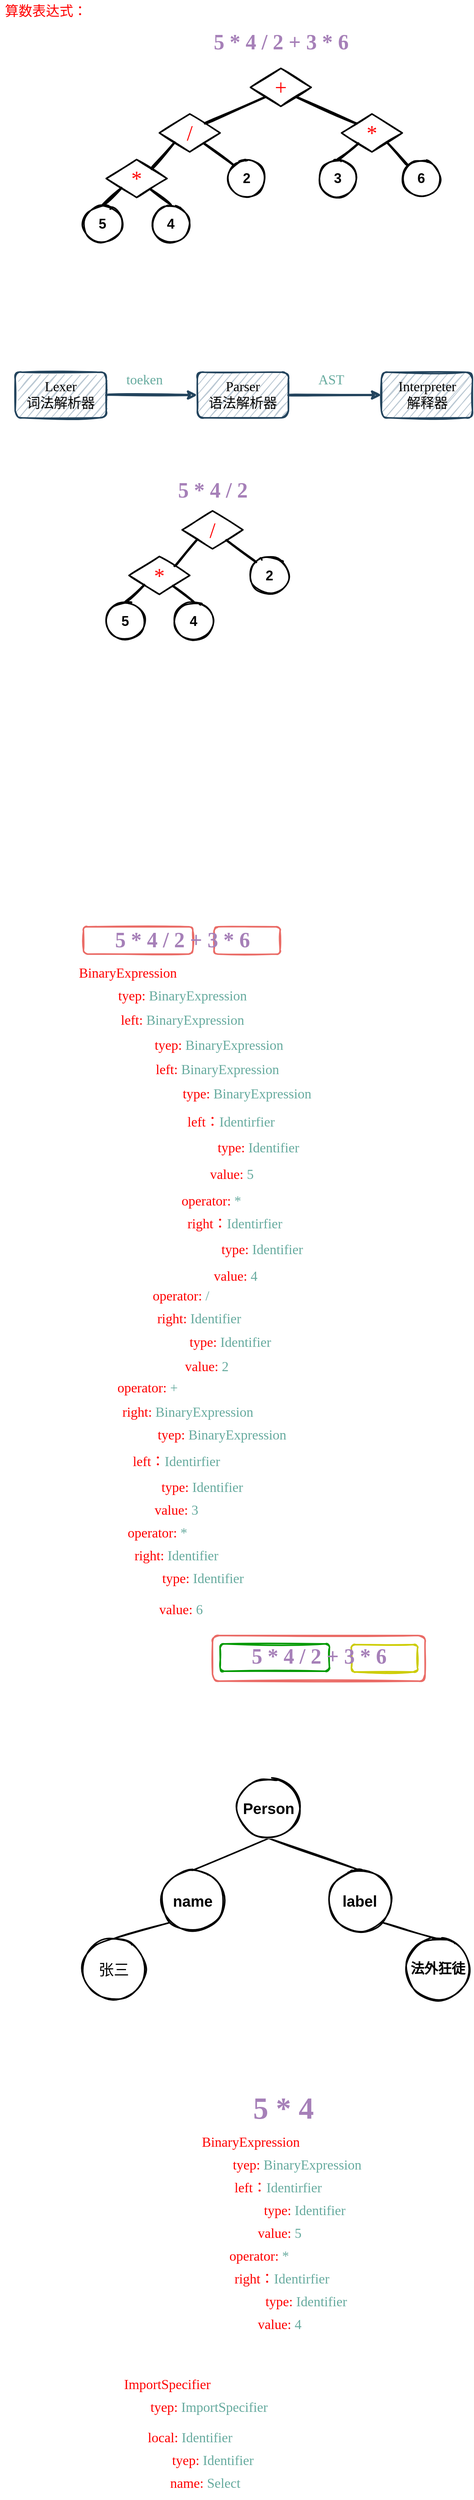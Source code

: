 <mxfile version="18.0.7" type="github">
  <diagram id="KwG3KzkdkKJEUnAlNp7N" name="第 1 页">
    <mxGraphModel dx="1226" dy="1128" grid="1" gridSize="10" guides="1" tooltips="1" connect="1" arrows="1" fold="1" page="1" pageScale="1" pageWidth="827" pageHeight="1169" math="0" shadow="0">
      <root>
        <mxCell id="0" />
        <mxCell id="1" parent="0" />
        <mxCell id="Jjw446097G5PCrvgNybj-32" value="" style="rounded=1;whiteSpace=wrap;html=1;fontFamily=Comic Sans MS;fontSize=18;fontColor=#FF0000;strokeWidth=2;shadow=0;sketch=1;strokeColor=#EA6B66;" parent="1" vertex="1">
          <mxGeometry x="330" y="2183" width="280" height="60" as="geometry" />
        </mxCell>
        <mxCell id="Jjw446097G5PCrvgNybj-31" value="" style="rounded=1;whiteSpace=wrap;html=1;shadow=0;sketch=1;fontFamily=Comic Sans MS;fontSize=18;fontColor=#FF0000;strokeWidth=2;strokeColor=#CCCC00;" parent="1" vertex="1">
          <mxGeometry x="513" y="2195" width="87" height="36" as="geometry" />
        </mxCell>
        <mxCell id="Jjw446097G5PCrvgNybj-28" value="" style="rounded=1;whiteSpace=wrap;html=1;fontFamily=Comic Sans MS;fontSize=18;fontColor=#006633;strokeWidth=2;shadow=0;sketch=1;strokeColor=#009900;" parent="1" vertex="1">
          <mxGeometry x="340" y="2194" width="144" height="36" as="geometry" />
        </mxCell>
        <mxCell id="YPs2PWeKYUDRz_fuo6rX-30" value="" style="rounded=1;whiteSpace=wrap;html=1;shadow=0;sketch=1;fontFamily=Comic Sans MS;fontSize=18;fontColor=#FF0000;strokeWidth=2;strokeColor=#EA6B66;" parent="1" vertex="1">
          <mxGeometry x="332" y="1250" width="87" height="36" as="geometry" />
        </mxCell>
        <mxCell id="YPs2PWeKYUDRz_fuo6rX-27" value="" style="rounded=1;whiteSpace=wrap;html=1;fontFamily=Comic Sans MS;fontSize=18;fontColor=#FF0000;strokeWidth=2;shadow=0;sketch=1;strokeColor=#EA6B66;" parent="1" vertex="1">
          <mxGeometry x="160" y="1250" width="144" height="36" as="geometry" />
        </mxCell>
        <mxCell id="YPs2PWeKYUDRz_fuo6rX-23" value="" style="group;sketch=1;" parent="1" vertex="1" connectable="0">
          <mxGeometry x="160" y="70" width="470" height="280" as="geometry" />
        </mxCell>
        <mxCell id="YPs2PWeKYUDRz_fuo6rX-3" value="&lt;b&gt;&lt;font face=&quot;Comic Sans MS&quot; style=&quot;font-size: 28px;&quot;&gt;5 * 4 / 2 + 3 * 6&lt;/font&gt;&lt;/b&gt;" style="text;html=1;align=center;verticalAlign=middle;resizable=0;points=[];autosize=1;strokeColor=none;fillColor=none;fontColor=#A680B8;sketch=1;" parent="YPs2PWeKYUDRz_fuo6rX-23" vertex="1">
          <mxGeometry x="130" width="260" height="30" as="geometry" />
        </mxCell>
        <mxCell id="YPs2PWeKYUDRz_fuo6rX-6" value="6" style="ellipse;whiteSpace=wrap;html=1;aspect=fixed;strokeWidth=2;fontSize=18;fontStyle=1;sketch=1;" parent="YPs2PWeKYUDRz_fuo6rX-23" vertex="1">
          <mxGeometry x="420" y="170" width="50" height="50" as="geometry" />
        </mxCell>
        <mxCell id="YPs2PWeKYUDRz_fuo6rX-7" value="3" style="ellipse;whiteSpace=wrap;html=1;aspect=fixed;strokeWidth=2;fontSize=18;fontStyle=1;sketch=1;" parent="YPs2PWeKYUDRz_fuo6rX-23" vertex="1">
          <mxGeometry x="310" y="170" width="50" height="50" as="geometry" />
        </mxCell>
        <mxCell id="YPs2PWeKYUDRz_fuo6rX-8" value="2" style="ellipse;whiteSpace=wrap;html=1;aspect=fixed;strokeWidth=2;fontSize=18;fontStyle=1;sketch=1;" parent="YPs2PWeKYUDRz_fuo6rX-23" vertex="1">
          <mxGeometry x="190" y="170" width="50" height="50" as="geometry" />
        </mxCell>
        <mxCell id="YPs2PWeKYUDRz_fuo6rX-9" value="4" style="ellipse;whiteSpace=wrap;html=1;aspect=fixed;strokeWidth=2;fontSize=18;fontStyle=1;sketch=1;" parent="YPs2PWeKYUDRz_fuo6rX-23" vertex="1">
          <mxGeometry x="90" y="230" width="50" height="50" as="geometry" />
        </mxCell>
        <mxCell id="YPs2PWeKYUDRz_fuo6rX-10" value="5" style="ellipse;whiteSpace=wrap;html=1;aspect=fixed;strokeWidth=2;fontSize=18;fontStyle=1;sketch=1;" parent="YPs2PWeKYUDRz_fuo6rX-23" vertex="1">
          <mxGeometry y="230" width="50" height="50" as="geometry" />
        </mxCell>
        <mxCell id="YPs2PWeKYUDRz_fuo6rX-11" value="*" style="rhombus;whiteSpace=wrap;html=1;fontFamily=Comic Sans MS;fontSize=28;fontColor=#FF0000;strokeWidth=2;sketch=1;" parent="YPs2PWeKYUDRz_fuo6rX-23" vertex="1">
          <mxGeometry x="30" y="170" width="80" height="50" as="geometry" />
        </mxCell>
        <mxCell id="YPs2PWeKYUDRz_fuo6rX-13" style="edgeStyle=none;curved=1;orthogonalLoop=1;jettySize=auto;html=1;exitX=0.5;exitY=0;exitDx=0;exitDy=0;fontFamily=Comic Sans MS;fontSize=28;fontColor=#A680B8;endArrow=none;endFill=0;strokeWidth=3;sketch=1;" parent="YPs2PWeKYUDRz_fuo6rX-23" source="YPs2PWeKYUDRz_fuo6rX-9" target="YPs2PWeKYUDRz_fuo6rX-11" edge="1">
          <mxGeometry relative="1" as="geometry" />
        </mxCell>
        <mxCell id="YPs2PWeKYUDRz_fuo6rX-12" style="orthogonalLoop=1;jettySize=auto;html=1;exitX=0.5;exitY=0;exitDx=0;exitDy=0;entryX=0;entryY=1;entryDx=0;entryDy=0;fontFamily=Comic Sans MS;fontSize=28;fontColor=#A680B8;endArrow=none;endFill=0;curved=1;strokeWidth=3;sketch=1;" parent="YPs2PWeKYUDRz_fuo6rX-23" source="YPs2PWeKYUDRz_fuo6rX-10" target="YPs2PWeKYUDRz_fuo6rX-11" edge="1">
          <mxGeometry relative="1" as="geometry" />
        </mxCell>
        <mxCell id="YPs2PWeKYUDRz_fuo6rX-14" value="/" style="rhombus;whiteSpace=wrap;html=1;fontFamily=Comic Sans MS;fontSize=28;fontColor=#FF0000;strokeWidth=2;sketch=1;" parent="YPs2PWeKYUDRz_fuo6rX-23" vertex="1">
          <mxGeometry x="100" y="110" width="80" height="50" as="geometry" />
        </mxCell>
        <mxCell id="YPs2PWeKYUDRz_fuo6rX-16" style="edgeStyle=none;curved=1;orthogonalLoop=1;jettySize=auto;html=1;exitX=0;exitY=0;exitDx=0;exitDy=0;fontFamily=Comic Sans MS;fontSize=28;fontColor=#A680B8;endArrow=none;endFill=0;strokeWidth=3;sketch=1;" parent="YPs2PWeKYUDRz_fuo6rX-23" source="YPs2PWeKYUDRz_fuo6rX-8" target="YPs2PWeKYUDRz_fuo6rX-14" edge="1">
          <mxGeometry relative="1" as="geometry" />
        </mxCell>
        <mxCell id="YPs2PWeKYUDRz_fuo6rX-15" style="edgeStyle=none;curved=1;orthogonalLoop=1;jettySize=auto;html=1;exitX=1;exitY=0;exitDx=0;exitDy=0;entryX=0;entryY=1;entryDx=0;entryDy=0;fontFamily=Comic Sans MS;fontSize=28;fontColor=#A680B8;endArrow=none;endFill=0;strokeWidth=3;sketch=1;" parent="YPs2PWeKYUDRz_fuo6rX-23" source="YPs2PWeKYUDRz_fuo6rX-11" target="YPs2PWeKYUDRz_fuo6rX-14" edge="1">
          <mxGeometry relative="1" as="geometry" />
        </mxCell>
        <mxCell id="YPs2PWeKYUDRz_fuo6rX-17" value="*" style="rhombus;whiteSpace=wrap;html=1;fontFamily=Comic Sans MS;fontSize=28;fontColor=#FF0000;strokeWidth=2;sketch=1;" parent="YPs2PWeKYUDRz_fuo6rX-23" vertex="1">
          <mxGeometry x="340" y="110" width="80" height="50" as="geometry" />
        </mxCell>
        <mxCell id="YPs2PWeKYUDRz_fuo6rX-19" style="edgeStyle=none;curved=1;orthogonalLoop=1;jettySize=auto;html=1;exitX=0;exitY=0;exitDx=0;exitDy=0;entryX=1;entryY=1;entryDx=0;entryDy=0;fontFamily=Comic Sans MS;fontSize=28;fontColor=#A680B8;endArrow=none;endFill=0;strokeWidth=3;sketch=1;" parent="YPs2PWeKYUDRz_fuo6rX-23" source="YPs2PWeKYUDRz_fuo6rX-6" target="YPs2PWeKYUDRz_fuo6rX-17" edge="1">
          <mxGeometry relative="1" as="geometry" />
        </mxCell>
        <mxCell id="YPs2PWeKYUDRz_fuo6rX-18" style="edgeStyle=none;curved=1;orthogonalLoop=1;jettySize=auto;html=1;exitX=0.5;exitY=0;exitDx=0;exitDy=0;fontFamily=Comic Sans MS;fontSize=28;fontColor=#A680B8;endArrow=none;endFill=0;strokeWidth=3;sketch=1;" parent="YPs2PWeKYUDRz_fuo6rX-23" source="YPs2PWeKYUDRz_fuo6rX-7" target="YPs2PWeKYUDRz_fuo6rX-17" edge="1">
          <mxGeometry relative="1" as="geometry" />
        </mxCell>
        <mxCell id="YPs2PWeKYUDRz_fuo6rX-20" value="+" style="rhombus;whiteSpace=wrap;html=1;fontFamily=Comic Sans MS;fontSize=28;fontColor=#FF0000;strokeWidth=2;sketch=1;" parent="YPs2PWeKYUDRz_fuo6rX-23" vertex="1">
          <mxGeometry x="220" y="50" width="80" height="50" as="geometry" />
        </mxCell>
        <mxCell id="YPs2PWeKYUDRz_fuo6rX-21" style="edgeStyle=none;curved=1;orthogonalLoop=1;jettySize=auto;html=1;exitX=1;exitY=0;exitDx=0;exitDy=0;entryX=0;entryY=1;entryDx=0;entryDy=0;fontFamily=Comic Sans MS;fontSize=28;fontColor=#A680B8;endArrow=none;endFill=0;strokeWidth=3;sketch=1;" parent="YPs2PWeKYUDRz_fuo6rX-23" source="YPs2PWeKYUDRz_fuo6rX-14" target="YPs2PWeKYUDRz_fuo6rX-20" edge="1">
          <mxGeometry relative="1" as="geometry" />
        </mxCell>
        <mxCell id="YPs2PWeKYUDRz_fuo6rX-22" style="edgeStyle=none;curved=1;orthogonalLoop=1;jettySize=auto;html=1;exitX=0;exitY=0;exitDx=0;exitDy=0;entryX=1;entryY=1;entryDx=0;entryDy=0;fontFamily=Comic Sans MS;fontSize=28;fontColor=#A680B8;endArrow=none;endFill=0;strokeWidth=3;sketch=1;" parent="YPs2PWeKYUDRz_fuo6rX-23" source="YPs2PWeKYUDRz_fuo6rX-17" target="YPs2PWeKYUDRz_fuo6rX-20" edge="1">
          <mxGeometry relative="1" as="geometry" />
        </mxCell>
        <mxCell id="YPs2PWeKYUDRz_fuo6rX-24" value="算数表达式：" style="text;html=1;align=center;verticalAlign=middle;resizable=0;points=[];autosize=1;strokeColor=none;fillColor=none;fontSize=18;fontFamily=Comic Sans MS;fontColor=#FF0000;sketch=1;" parent="1" vertex="1">
          <mxGeometry x="50" y="30" width="120" height="30" as="geometry" />
        </mxCell>
        <mxCell id="YPs2PWeKYUDRz_fuo6rX-29" value="&lt;b style=&quot;color: rgb(166, 128, 184); font-family: Helvetica; font-size: 12px;&quot;&gt;&lt;font style=&quot;font-size: 28px;&quot; face=&quot;Comic Sans MS&quot;&gt;5 * 4 / 2 + 3 * 6&lt;/font&gt;&lt;/b&gt;" style="text;html=1;align=center;verticalAlign=middle;resizable=0;points=[];autosize=1;strokeColor=none;fillColor=none;fontSize=18;fontFamily=Comic Sans MS;fontColor=#FF0000;" parent="1" vertex="1">
          <mxGeometry x="163" y="1250" width="254" height="33" as="geometry" />
        </mxCell>
        <mxCell id="YPs2PWeKYUDRz_fuo6rX-58" value="" style="group" parent="1" vertex="1" connectable="0">
          <mxGeometry x="140" y="1298" width="336" height="544" as="geometry" />
        </mxCell>
        <mxCell id="YPs2PWeKYUDRz_fuo6rX-31" value="BinaryExpression" style="text;html=1;align=center;verticalAlign=middle;resizable=0;points=[];autosize=1;strokeColor=none;fillColor=none;fontSize=18;fontFamily=Comic Sans MS;fontColor=#FF0000;" parent="YPs2PWeKYUDRz_fuo6rX-58" vertex="1">
          <mxGeometry width="155" height="26" as="geometry" />
        </mxCell>
        <mxCell id="YPs2PWeKYUDRz_fuo6rX-32" value="tyep: &lt;font color=&quot;#67ab9f&quot;&gt;BinaryExpression&lt;/font&gt;" style="text;html=1;align=center;verticalAlign=middle;resizable=0;points=[];autosize=1;strokeColor=none;fillColor=none;fontSize=18;fontFamily=Comic Sans MS;fontColor=#FF0000;" parent="YPs2PWeKYUDRz_fuo6rX-58" vertex="1">
          <mxGeometry x="48.5" y="30" width="203" height="26" as="geometry" />
        </mxCell>
        <mxCell id="YPs2PWeKYUDRz_fuo6rX-33" value="left: &lt;font color=&quot;#67ab9f&quot;&gt;BinaryExpression&lt;/font&gt;" style="text;html=1;align=center;verticalAlign=middle;resizable=0;points=[];autosize=1;strokeColor=none;fillColor=none;fontSize=18;fontFamily=Comic Sans MS;fontColor=#FF0000;" parent="YPs2PWeKYUDRz_fuo6rX-58" vertex="1">
          <mxGeometry x="51" y="62" width="198" height="26" as="geometry" />
        </mxCell>
        <mxCell id="YPs2PWeKYUDRz_fuo6rX-36" value="tyep:&amp;nbsp;&lt;span style=&quot;color: rgb(103, 171, 159);&quot;&gt;BinaryExpression&lt;/span&gt;" style="text;html=1;align=center;verticalAlign=middle;resizable=0;points=[];autosize=1;strokeColor=none;fillColor=none;fontSize=18;fontFamily=Comic Sans MS;fontColor=#FF0000;" parent="YPs2PWeKYUDRz_fuo6rX-58" vertex="1">
          <mxGeometry x="96.5" y="95" width="203" height="26" as="geometry" />
        </mxCell>
        <mxCell id="YPs2PWeKYUDRz_fuo6rX-57" value="" style="group" parent="YPs2PWeKYUDRz_fuo6rX-58" vertex="1" connectable="0">
          <mxGeometry x="96.5" y="127" width="239.5" height="417" as="geometry" />
        </mxCell>
        <mxCell id="YPs2PWeKYUDRz_fuo6rX-37" value="left:&amp;nbsp;&lt;span style=&quot;color: rgb(103, 171, 159);&quot;&gt;BinaryExpression&lt;/span&gt;" style="text;html=1;align=center;verticalAlign=middle;resizable=0;points=[];autosize=1;strokeColor=none;fillColor=none;fontSize=18;fontFamily=Comic Sans MS;fontColor=#FF0000;" parent="YPs2PWeKYUDRz_fuo6rX-57" vertex="1">
          <mxGeometry width="198" height="26" as="geometry" />
        </mxCell>
        <mxCell id="YPs2PWeKYUDRz_fuo6rX-43" value="type: &lt;font color=&quot;#67ab9f&quot;&gt;BinaryExpression&lt;/font&gt;" style="text;html=1;align=center;verticalAlign=middle;resizable=0;points=[];autosize=1;strokeColor=none;fillColor=none;fontSize=18;fontFamily=Comic Sans MS;fontColor=#FF0000;" parent="YPs2PWeKYUDRz_fuo6rX-57" vertex="1">
          <mxGeometry x="36.5" y="32" width="203" height="26" as="geometry" />
        </mxCell>
        <mxCell id="YPs2PWeKYUDRz_fuo6rX-44" value="" style="group" parent="YPs2PWeKYUDRz_fuo6rX-57" vertex="1" connectable="0">
          <mxGeometry y="298" width="188" height="119" as="geometry" />
        </mxCell>
        <mxCell id="YPs2PWeKYUDRz_fuo6rX-41" value="" style="group" parent="YPs2PWeKYUDRz_fuo6rX-44" vertex="1" connectable="0">
          <mxGeometry x="0.5" y="30" width="187.5" height="89" as="geometry" />
        </mxCell>
        <mxCell id="YPs2PWeKYUDRz_fuo6rX-38" value="right: &lt;font color=&quot;#67ab9f&quot;&gt;Identifier&lt;/font&gt;" style="text;html=1;align=center;verticalAlign=middle;resizable=0;points=[];autosize=1;strokeColor=none;fillColor=none;fontSize=18;fontFamily=Comic Sans MS;fontColor=#FF0000;" parent="YPs2PWeKYUDRz_fuo6rX-41" vertex="1">
          <mxGeometry width="149" height="26" as="geometry" />
        </mxCell>
        <mxCell id="YPs2PWeKYUDRz_fuo6rX-39" value="&lt;font color=&quot;#ff0000&quot;&gt;type:&amp;nbsp;&lt;/font&gt;Identifier" style="text;html=1;align=center;verticalAlign=middle;resizable=0;points=[];autosize=1;strokeColor=none;fillColor=none;fontSize=18;fontFamily=Comic Sans MS;fontColor=#67AB9F;" parent="YPs2PWeKYUDRz_fuo6rX-41" vertex="1">
          <mxGeometry x="43.5" y="31" width="144" height="26" as="geometry" />
        </mxCell>
        <mxCell id="YPs2PWeKYUDRz_fuo6rX-40" value="&lt;font color=&quot;#ff0000&quot;&gt;value: &lt;/font&gt;2" style="text;html=1;align=center;verticalAlign=middle;resizable=0;points=[];autosize=1;strokeColor=none;fillColor=none;fontSize=18;fontFamily=Comic Sans MS;fontColor=#67AB9F;" parent="YPs2PWeKYUDRz_fuo6rX-41" vertex="1">
          <mxGeometry x="47.5" y="63" width="74" height="26" as="geometry" />
        </mxCell>
        <mxCell id="YPs2PWeKYUDRz_fuo6rX-42" value="&lt;font color=&quot;#ff0000&quot;&gt;operator: &lt;/font&gt;/" style="text;html=1;align=center;verticalAlign=middle;resizable=0;points=[];autosize=1;strokeColor=none;fillColor=none;fontSize=18;fontFamily=Comic Sans MS;fontColor=#67AB9F;" parent="YPs2PWeKYUDRz_fuo6rX-44" vertex="1">
          <mxGeometry width="103" height="26" as="geometry" />
        </mxCell>
        <mxCell id="YPs2PWeKYUDRz_fuo6rX-56" value="" style="group" parent="YPs2PWeKYUDRz_fuo6rX-57" vertex="1" connectable="0">
          <mxGeometry x="39.5" y="69" width="191" height="229" as="geometry" />
        </mxCell>
        <mxCell id="YPs2PWeKYUDRz_fuo6rX-54" value="" style="group" parent="YPs2PWeKYUDRz_fuo6rX-56" vertex="1" connectable="0">
          <mxGeometry width="186" height="95" as="geometry" />
        </mxCell>
        <mxCell id="YPs2PWeKYUDRz_fuo6rX-45" value="left：&lt;font color=&quot;#67ab9f&quot;&gt;Identirfier&lt;/font&gt;" style="text;html=1;align=center;verticalAlign=middle;resizable=0;points=[];autosize=1;strokeColor=none;fillColor=none;fontSize=18;fontFamily=Comic Sans MS;fontColor=#FF0000;" parent="YPs2PWeKYUDRz_fuo6rX-54" vertex="1">
          <mxGeometry width="155" height="26" as="geometry" />
        </mxCell>
        <mxCell id="YPs2PWeKYUDRz_fuo6rX-47" value="&lt;font color=&quot;#ff0000&quot;&gt;type:&amp;nbsp;&lt;/font&gt;&lt;span style=&quot;color: rgb(103, 171, 159);&quot;&gt;Identifier&lt;/span&gt;" style="text;html=1;align=center;verticalAlign=middle;resizable=0;points=[];autosize=1;strokeColor=none;fillColor=none;fontSize=18;fontFamily=Comic Sans MS;fontColor=#FF0000;" parent="YPs2PWeKYUDRz_fuo6rX-54" vertex="1">
          <mxGeometry x="42" y="34" width="144" height="26" as="geometry" />
        </mxCell>
        <mxCell id="YPs2PWeKYUDRz_fuo6rX-48" value="&lt;font color=&quot;#ff0000&quot;&gt;value: &lt;/font&gt;&lt;font color=&quot;#67ab9f&quot;&gt;5&lt;/font&gt;" style="text;html=1;align=center;verticalAlign=middle;resizable=0;points=[];autosize=1;strokeColor=none;fillColor=none;fontSize=18;fontFamily=Comic Sans MS;fontColor=#FF0000;" parent="YPs2PWeKYUDRz_fuo6rX-54" vertex="1">
          <mxGeometry x="42" y="69" width="74" height="26" as="geometry" />
        </mxCell>
        <mxCell id="YPs2PWeKYUDRz_fuo6rX-55" value="" style="group" parent="YPs2PWeKYUDRz_fuo6rX-56" vertex="1" connectable="0">
          <mxGeometry y="104" width="191" height="125" as="geometry" />
        </mxCell>
        <mxCell id="YPs2PWeKYUDRz_fuo6rX-52" value="operator: &lt;font color=&quot;#67ab9f&quot;&gt;*&lt;/font&gt;" style="text;html=1;align=center;verticalAlign=middle;resizable=0;points=[];autosize=1;strokeColor=none;fillColor=none;fontSize=18;fontFamily=Comic Sans MS;fontColor=#FF0000;" parent="YPs2PWeKYUDRz_fuo6rX-55" vertex="1">
          <mxGeometry width="104" height="26" as="geometry" />
        </mxCell>
        <mxCell id="YPs2PWeKYUDRz_fuo6rX-53" value="" style="group" parent="YPs2PWeKYUDRz_fuo6rX-55" vertex="1" connectable="0">
          <mxGeometry y="30" width="191" height="95" as="geometry" />
        </mxCell>
        <mxCell id="YPs2PWeKYUDRz_fuo6rX-49" value="right：&lt;font color=&quot;#67ab9f&quot;&gt;Identirfier&lt;/font&gt;" style="text;html=1;align=center;verticalAlign=middle;resizable=0;points=[];autosize=1;strokeColor=none;fillColor=none;fontSize=18;fontFamily=Comic Sans MS;fontColor=#FF0000;" parent="YPs2PWeKYUDRz_fuo6rX-53" vertex="1">
          <mxGeometry width="165" height="26" as="geometry" />
        </mxCell>
        <mxCell id="YPs2PWeKYUDRz_fuo6rX-50" value="&lt;font color=&quot;#ff0000&quot;&gt;type:&amp;nbsp;&lt;/font&gt;&lt;span style=&quot;color: rgb(103, 171, 159);&quot;&gt;Identifier&lt;/span&gt;" style="text;html=1;align=center;verticalAlign=middle;resizable=0;points=[];autosize=1;strokeColor=none;fillColor=none;fontSize=18;fontFamily=Comic Sans MS;fontColor=#FF0000;" parent="YPs2PWeKYUDRz_fuo6rX-53" vertex="1">
          <mxGeometry x="47" y="34" width="144" height="26" as="geometry" />
        </mxCell>
        <mxCell id="YPs2PWeKYUDRz_fuo6rX-51" value="&lt;font color=&quot;#ff0000&quot;&gt;value: &lt;/font&gt;&lt;font color=&quot;#67ab9f&quot;&gt;4&lt;/font&gt;" style="text;html=1;align=center;verticalAlign=middle;resizable=0;points=[];autosize=1;strokeColor=none;fillColor=none;fontSize=18;fontFamily=Comic Sans MS;fontColor=#FF0000;" parent="YPs2PWeKYUDRz_fuo6rX-53" vertex="1">
          <mxGeometry x="47" y="69" width="74" height="26" as="geometry" />
        </mxCell>
        <mxCell id="YPs2PWeKYUDRz_fuo6rX-67" value="" style="group" parent="1" vertex="1" connectable="0">
          <mxGeometry x="192" y="1874" width="254.5" height="290" as="geometry" />
        </mxCell>
        <mxCell id="YPs2PWeKYUDRz_fuo6rX-34" value="right: &lt;font color=&quot;#67ab9f&quot;&gt;BinaryExpression&lt;/font&gt;" style="text;html=1;align=center;verticalAlign=middle;resizable=0;points=[];autosize=1;strokeColor=none;fillColor=none;fontSize=18;fontFamily=Comic Sans MS;fontColor=#FF0000;" parent="YPs2PWeKYUDRz_fuo6rX-67" vertex="1">
          <mxGeometry width="210" height="30" as="geometry" />
        </mxCell>
        <mxCell id="YPs2PWeKYUDRz_fuo6rX-59" value="&lt;span style=&quot;color: rgb(255, 0, 0);&quot;&gt;tyep:&amp;nbsp;&lt;/span&gt;BinaryExpression" style="text;html=1;align=center;verticalAlign=middle;resizable=0;points=[];autosize=1;strokeColor=none;fillColor=none;fontSize=18;fontFamily=Comic Sans MS;fontColor=#67AB9F;" parent="YPs2PWeKYUDRz_fuo6rX-67" vertex="1">
          <mxGeometry x="44.5" y="30" width="210" height="30" as="geometry" />
        </mxCell>
        <mxCell id="YPs2PWeKYUDRz_fuo6rX-60" value="&lt;span style=&quot;color: rgb(255, 0, 0);&quot;&gt;left：&lt;/span&gt;Identirfier" style="text;html=1;align=center;verticalAlign=middle;resizable=0;points=[];autosize=1;strokeColor=none;fillColor=none;fontSize=18;fontFamily=Comic Sans MS;fontColor=#67AB9F;" parent="YPs2PWeKYUDRz_fuo6rX-67" vertex="1">
          <mxGeometry x="9.5" y="65" width="160" height="30" as="geometry" />
        </mxCell>
        <mxCell id="YPs2PWeKYUDRz_fuo6rX-61" value="&lt;font style=&quot;color: rgb(255, 0, 0);&quot; color=&quot;#ff0000&quot;&gt;type:&amp;nbsp;&lt;/font&gt;Identifier" style="text;html=1;align=center;verticalAlign=middle;resizable=0;points=[];autosize=1;strokeColor=none;fillColor=none;fontSize=18;fontFamily=Comic Sans MS;fontColor=#67AB9F;" parent="YPs2PWeKYUDRz_fuo6rX-67" vertex="1">
          <mxGeometry x="48.5" y="99" width="150" height="30" as="geometry" />
        </mxCell>
        <mxCell id="YPs2PWeKYUDRz_fuo6rX-62" value="&lt;font style=&quot;color: rgb(255, 0, 0);&quot; color=&quot;#ff0000&quot;&gt;value: &lt;/font&gt;&lt;font style=&quot;&quot;&gt;3&lt;/font&gt;" style="text;html=1;align=center;verticalAlign=middle;resizable=0;points=[];autosize=1;strokeColor=none;fillColor=none;fontSize=18;fontFamily=Comic Sans MS;fontColor=#67AB9F;" parent="YPs2PWeKYUDRz_fuo6rX-67" vertex="1">
          <mxGeometry x="49.5" y="129" width="80" height="30" as="geometry" />
        </mxCell>
        <mxCell id="YPs2PWeKYUDRz_fuo6rX-63" value="&lt;span style=&quot;color: rgb(255, 0, 0);&quot;&gt;operator:&amp;nbsp;&lt;/span&gt;&lt;font color=&quot;#67ab9f&quot;&gt;*&lt;/font&gt;" style="text;html=1;align=center;verticalAlign=middle;resizable=0;points=[];autosize=1;strokeColor=none;fillColor=none;fontSize=18;fontFamily=Comic Sans MS;fontColor=#67AB9F;" parent="YPs2PWeKYUDRz_fuo6rX-67" vertex="1">
          <mxGeometry x="9.5" y="159" width="110" height="30" as="geometry" />
        </mxCell>
        <mxCell id="YPs2PWeKYUDRz_fuo6rX-64" value="&lt;span style=&quot;color: rgb(255, 0, 0);&quot;&gt;right:&amp;nbsp;&lt;/span&gt;&lt;font color=&quot;#67ab9f&quot;&gt;Identifier&lt;/font&gt;" style="text;html=1;align=center;verticalAlign=middle;resizable=0;points=[];autosize=1;strokeColor=none;fillColor=none;fontSize=18;fontFamily=Comic Sans MS;fontColor=#67AB9F;" parent="YPs2PWeKYUDRz_fuo6rX-67" vertex="1">
          <mxGeometry x="14.5" y="189" width="150" height="30" as="geometry" />
        </mxCell>
        <mxCell id="YPs2PWeKYUDRz_fuo6rX-65" value="&lt;font color=&quot;#ff0000&quot;&gt;type:&amp;nbsp;&lt;/font&gt;Identifier" style="text;html=1;align=center;verticalAlign=middle;resizable=0;points=[];autosize=1;strokeColor=none;fillColor=none;fontSize=18;fontFamily=Comic Sans MS;fontColor=#67AB9F;" parent="YPs2PWeKYUDRz_fuo6rX-67" vertex="1">
          <mxGeometry x="49.5" y="219" width="150" height="30" as="geometry" />
        </mxCell>
        <mxCell id="YPs2PWeKYUDRz_fuo6rX-66" value="&lt;font color=&quot;#ff0000&quot;&gt;value: &lt;/font&gt;6" style="text;html=1;align=center;verticalAlign=middle;resizable=0;points=[];autosize=1;strokeColor=none;fillColor=none;fontSize=18;fontFamily=Comic Sans MS;fontColor=#67AB9F;" parent="YPs2PWeKYUDRz_fuo6rX-67" vertex="1">
          <mxGeometry x="55.5" y="260" width="80" height="30" as="geometry" />
        </mxCell>
        <mxCell id="YPs2PWeKYUDRz_fuo6rX-68" value="&lt;font color=&quot;#ff0000&quot;&gt;operator: &lt;/font&gt;+" style="text;html=1;align=center;verticalAlign=middle;resizable=0;points=[];autosize=1;strokeColor=none;fillColor=none;fontSize=18;fontFamily=Comic Sans MS;fontColor=#67AB9F;" parent="1" vertex="1">
          <mxGeometry x="189" y="1842" width="110" height="30" as="geometry" />
        </mxCell>
        <mxCell id="YPs2PWeKYUDRz_fuo6rX-73" style="edgeStyle=none;curved=1;sketch=1;orthogonalLoop=1;jettySize=auto;html=1;exitX=1;exitY=0.5;exitDx=0;exitDy=0;entryX=0;entryY=0.5;entryDx=0;entryDy=0;fontFamily=Comic Sans MS;fontSize=18;fontColor=#67AB9F;endArrow=classic;endFill=1;strokeWidth=3;fillColor=#bac8d3;strokeColor=#23445d;" parent="1" source="YPs2PWeKYUDRz_fuo6rX-70" target="YPs2PWeKYUDRz_fuo6rX-71" edge="1">
          <mxGeometry relative="1" as="geometry" />
        </mxCell>
        <mxCell id="YPs2PWeKYUDRz_fuo6rX-76" value="toeken" style="edgeLabel;html=1;align=center;verticalAlign=middle;resizable=0;points=[];fontSize=18;fontFamily=Comic Sans MS;fontColor=#67AB9F;" parent="YPs2PWeKYUDRz_fuo6rX-73" vertex="1" connectable="0">
          <mxGeometry x="-0.333" y="-3" relative="1" as="geometry">
            <mxPoint x="10" y="-23" as="offset" />
          </mxGeometry>
        </mxCell>
        <mxCell id="YPs2PWeKYUDRz_fuo6rX-70" value="Lexer&lt;br&gt;词法解析器" style="rounded=1;whiteSpace=wrap;html=1;shadow=0;sketch=1;fontFamily=Comic Sans MS;fontSize=18;strokeColor=#23445d;strokeWidth=2;fillColor=#bac8d3;" parent="1" vertex="1">
          <mxGeometry x="70" y="520" width="120" height="60" as="geometry" />
        </mxCell>
        <mxCell id="YPs2PWeKYUDRz_fuo6rX-74" style="edgeStyle=none;curved=1;sketch=1;orthogonalLoop=1;jettySize=auto;html=1;exitX=1;exitY=0.5;exitDx=0;exitDy=0;fontFamily=Comic Sans MS;fontSize=18;fontColor=#67AB9F;endArrow=classic;endFill=1;strokeWidth=3;fillColor=#bac8d3;strokeColor=#23445d;" parent="1" source="YPs2PWeKYUDRz_fuo6rX-71" target="YPs2PWeKYUDRz_fuo6rX-72" edge="1">
          <mxGeometry relative="1" as="geometry" />
        </mxCell>
        <mxCell id="YPs2PWeKYUDRz_fuo6rX-77" value="AST" style="edgeLabel;html=1;align=center;verticalAlign=middle;resizable=0;points=[];fontSize=18;fontFamily=Comic Sans MS;fontColor=#67AB9F;" parent="YPs2PWeKYUDRz_fuo6rX-74" vertex="1" connectable="0">
          <mxGeometry x="-0.331" y="-3" relative="1" as="geometry">
            <mxPoint x="15" y="-23" as="offset" />
          </mxGeometry>
        </mxCell>
        <mxCell id="YPs2PWeKYUDRz_fuo6rX-71" value="Parser&lt;br&gt;语法解析器" style="rounded=1;whiteSpace=wrap;html=1;shadow=0;sketch=1;fontFamily=Comic Sans MS;fontSize=18;strokeColor=#23445d;strokeWidth=2;fillColor=#bac8d3;" parent="1" vertex="1">
          <mxGeometry x="310" y="520" width="120" height="60" as="geometry" />
        </mxCell>
        <mxCell id="YPs2PWeKYUDRz_fuo6rX-72" value="Interpreter&lt;br&gt;解释器" style="rounded=1;whiteSpace=wrap;html=1;shadow=0;sketch=1;fontFamily=Comic Sans MS;fontSize=18;strokeColor=#23445d;strokeWidth=2;fillColor=#bac8d3;" parent="1" vertex="1">
          <mxGeometry x="552.5" y="520" width="120" height="60" as="geometry" />
        </mxCell>
        <mxCell id="Jjw446097G5PCrvgNybj-11" value="" style="group" parent="1" vertex="1" connectable="0">
          <mxGeometry x="190" y="702.5" width="240" height="170" as="geometry" />
        </mxCell>
        <mxCell id="Jjw446097G5PCrvgNybj-1" value="2" style="ellipse;whiteSpace=wrap;html=1;aspect=fixed;strokeWidth=2;fontSize=18;fontStyle=1;sketch=1;" parent="Jjw446097G5PCrvgNybj-11" vertex="1">
          <mxGeometry x="190" y="60" width="50" height="50" as="geometry" />
        </mxCell>
        <mxCell id="Jjw446097G5PCrvgNybj-2" value="4" style="ellipse;whiteSpace=wrap;html=1;aspect=fixed;strokeWidth=2;fontSize=18;fontStyle=1;sketch=1;" parent="Jjw446097G5PCrvgNybj-11" vertex="1">
          <mxGeometry x="90" y="120" width="50" height="50" as="geometry" />
        </mxCell>
        <mxCell id="Jjw446097G5PCrvgNybj-3" value="5" style="ellipse;whiteSpace=wrap;html=1;aspect=fixed;strokeWidth=2;fontSize=18;fontStyle=1;sketch=1;" parent="Jjw446097G5PCrvgNybj-11" vertex="1">
          <mxGeometry y="120" width="50" height="50" as="geometry" />
        </mxCell>
        <mxCell id="Jjw446097G5PCrvgNybj-4" value="*" style="rhombus;whiteSpace=wrap;html=1;fontFamily=Comic Sans MS;fontSize=28;fontColor=#FF0000;strokeWidth=2;sketch=1;" parent="Jjw446097G5PCrvgNybj-11" vertex="1">
          <mxGeometry x="30" y="60" width="80" height="50" as="geometry" />
        </mxCell>
        <mxCell id="Jjw446097G5PCrvgNybj-5" style="edgeStyle=none;curved=1;orthogonalLoop=1;jettySize=auto;html=1;exitX=0.5;exitY=0;exitDx=0;exitDy=0;fontFamily=Comic Sans MS;fontSize=28;fontColor=#A680B8;endArrow=none;endFill=0;strokeWidth=3;sketch=1;" parent="Jjw446097G5PCrvgNybj-11" source="Jjw446097G5PCrvgNybj-2" target="Jjw446097G5PCrvgNybj-4" edge="1">
          <mxGeometry relative="1" as="geometry" />
        </mxCell>
        <mxCell id="Jjw446097G5PCrvgNybj-6" style="orthogonalLoop=1;jettySize=auto;html=1;exitX=0.5;exitY=0;exitDx=0;exitDy=0;entryX=0;entryY=1;entryDx=0;entryDy=0;fontFamily=Comic Sans MS;fontSize=28;fontColor=#A680B8;endArrow=none;endFill=0;curved=1;strokeWidth=3;sketch=1;" parent="Jjw446097G5PCrvgNybj-11" source="Jjw446097G5PCrvgNybj-3" target="Jjw446097G5PCrvgNybj-4" edge="1">
          <mxGeometry relative="1" as="geometry" />
        </mxCell>
        <mxCell id="Jjw446097G5PCrvgNybj-7" value="/" style="rhombus;whiteSpace=wrap;html=1;fontFamily=Comic Sans MS;fontSize=28;fontColor=#FF0000;strokeWidth=2;sketch=1;" parent="Jjw446097G5PCrvgNybj-11" vertex="1">
          <mxGeometry x="100" width="80" height="50" as="geometry" />
        </mxCell>
        <mxCell id="Jjw446097G5PCrvgNybj-8" style="edgeStyle=none;curved=1;orthogonalLoop=1;jettySize=auto;html=1;exitX=0;exitY=0;exitDx=0;exitDy=0;fontFamily=Comic Sans MS;fontSize=28;fontColor=#A680B8;endArrow=none;endFill=0;strokeWidth=3;sketch=1;" parent="Jjw446097G5PCrvgNybj-11" source="Jjw446097G5PCrvgNybj-1" target="Jjw446097G5PCrvgNybj-7" edge="1">
          <mxGeometry relative="1" as="geometry" />
        </mxCell>
        <mxCell id="Jjw446097G5PCrvgNybj-9" style="edgeStyle=none;curved=1;orthogonalLoop=1;jettySize=auto;html=1;exitX=1;exitY=0;exitDx=0;exitDy=0;entryX=0;entryY=1;entryDx=0;entryDy=0;fontFamily=Comic Sans MS;fontSize=28;fontColor=#A680B8;endArrow=none;endFill=0;strokeWidth=3;sketch=1;" parent="Jjw446097G5PCrvgNybj-11" source="Jjw446097G5PCrvgNybj-4" target="Jjw446097G5PCrvgNybj-7" edge="1">
          <mxGeometry relative="1" as="geometry" />
        </mxCell>
        <mxCell id="Jjw446097G5PCrvgNybj-12" value="&lt;b style=&quot;color: rgb(166, 128, 184);&quot;&gt;&lt;font style=&quot;font-size: 28px;&quot; face=&quot;Comic Sans MS&quot;&gt;5 * 4 / 2&lt;/font&gt;&lt;/b&gt;" style="text;html=1;align=center;verticalAlign=middle;resizable=0;points=[];autosize=1;strokeColor=none;fillColor=none;" parent="1" vertex="1">
          <mxGeometry x="260" y="660" width="140" height="30" as="geometry" />
        </mxCell>
        <mxCell id="Jjw446097G5PCrvgNybj-20" style="rounded=0;orthogonalLoop=1;jettySize=auto;html=1;exitX=0.5;exitY=1;exitDx=0;exitDy=0;entryX=0.5;entryY=0;entryDx=0;entryDy=0;fontSize=20;fontColor=#000000;strokeWidth=2;endArrow=none;endFill=0;sketch=1;" parent="1" source="Jjw446097G5PCrvgNybj-15" target="Jjw446097G5PCrvgNybj-16" edge="1">
          <mxGeometry relative="1" as="geometry" />
        </mxCell>
        <mxCell id="Jjw446097G5PCrvgNybj-22" style="rounded=0;orthogonalLoop=1;jettySize=auto;html=1;exitX=0.5;exitY=1;exitDx=0;exitDy=0;entryX=0.5;entryY=0;entryDx=0;entryDy=0;fontSize=18;fontColor=#000000;strokeWidth=2;endArrow=none;endFill=0;sketch=1;" parent="1" source="Jjw446097G5PCrvgNybj-15" target="Jjw446097G5PCrvgNybj-17" edge="1">
          <mxGeometry relative="1" as="geometry" />
        </mxCell>
        <mxCell id="Jjw446097G5PCrvgNybj-15" value="Person" style="ellipse;whiteSpace=wrap;html=1;aspect=fixed;fontColor=#000000;fontSize=20;fontStyle=1;strokeWidth=2;sketch=1;" parent="1" vertex="1">
          <mxGeometry x="364" y="2370" width="80" height="80" as="geometry" />
        </mxCell>
        <mxCell id="Jjw446097G5PCrvgNybj-19" style="rounded=0;orthogonalLoop=1;jettySize=auto;html=1;exitX=0;exitY=1;exitDx=0;exitDy=0;entryX=0.5;entryY=0;entryDx=0;entryDy=0;fontSize=20;fontColor=#000000;strokeWidth=2;endArrow=none;endFill=0;sketch=1;" parent="1" source="Jjw446097G5PCrvgNybj-16" target="Jjw446097G5PCrvgNybj-18" edge="1">
          <mxGeometry relative="1" as="geometry" />
        </mxCell>
        <mxCell id="Jjw446097G5PCrvgNybj-16" value="name" style="ellipse;whiteSpace=wrap;html=1;aspect=fixed;fontColor=#000000;fontSize=20;fontStyle=1;strokeWidth=2;sketch=1;" parent="1" vertex="1">
          <mxGeometry x="264" y="2492" width="80" height="80" as="geometry" />
        </mxCell>
        <mxCell id="Jjw446097G5PCrvgNybj-23" style="rounded=0;orthogonalLoop=1;jettySize=auto;html=1;exitX=1;exitY=1;exitDx=0;exitDy=0;entryX=0.5;entryY=0;entryDx=0;entryDy=0;fontSize=18;fontColor=#000000;strokeWidth=2;endArrow=none;endFill=0;sketch=1;" parent="1" source="Jjw446097G5PCrvgNybj-17" target="Jjw446097G5PCrvgNybj-21" edge="1">
          <mxGeometry relative="1" as="geometry" />
        </mxCell>
        <mxCell id="Jjw446097G5PCrvgNybj-17" value="label" style="ellipse;whiteSpace=wrap;html=1;aspect=fixed;fontColor=#000000;fontSize=20;fontStyle=1;strokeWidth=2;sketch=1;" parent="1" vertex="1">
          <mxGeometry x="484" y="2492" width="80" height="80" as="geometry" />
        </mxCell>
        <mxCell id="Jjw446097G5PCrvgNybj-18" value="张三" style="ellipse;whiteSpace=wrap;html=1;aspect=fixed;fontSize=20;fontColor=#000000;strokeWidth=2;sketch=1;" parent="1" vertex="1">
          <mxGeometry x="160" y="2582" width="80" height="80" as="geometry" />
        </mxCell>
        <mxCell id="Jjw446097G5PCrvgNybj-21" value="&lt;font size=&quot;1&quot; style=&quot;&quot;&gt;&lt;b style=&quot;font-size: 18px;&quot;&gt;法外狂徒&lt;/b&gt;&lt;/font&gt;" style="ellipse;whiteSpace=wrap;html=1;aspect=fixed;fontColor=#000000;strokeWidth=2;sketch=1;" parent="1" vertex="1">
          <mxGeometry x="586.5" y="2582" width="80" height="80" as="geometry" />
        </mxCell>
        <mxCell id="Jjw446097G5PCrvgNybj-30" value="&lt;b style=&quot;color: rgb(166, 128, 184); font-size: 12px;&quot;&gt;&lt;font style=&quot;font-size: 28px;&quot; face=&quot;Comic Sans MS&quot;&gt;5 * 4 / 2 + 3 * 6&lt;/font&gt;&lt;/b&gt;" style="text;html=1;align=center;verticalAlign=middle;resizable=0;points=[];autosize=1;strokeColor=none;fillColor=none;fontSize=18;fontColor=#000000;" parent="1" vertex="1">
          <mxGeometry x="340" y="2195" width="260" height="30" as="geometry" />
        </mxCell>
        <mxCell id="N-Km2e3vOtglZZ4k6Tsx-1" value="&lt;b style=&quot;color: rgb(166, 128, 184);&quot;&gt;&lt;font style=&quot;font-size: 40px;&quot; face=&quot;Comic Sans MS&quot;&gt;5 * 4&lt;/font&gt;&lt;/b&gt;" style="text;html=1;align=center;verticalAlign=middle;resizable=0;points=[];autosize=1;strokeColor=none;fillColor=none;" vertex="1" parent="1">
          <mxGeometry x="363" y="2790" width="120" height="30" as="geometry" />
        </mxCell>
        <mxCell id="N-Km2e3vOtglZZ4k6Tsx-14" value="" style="group" vertex="1" connectable="0" parent="1">
          <mxGeometry x="300" y="2840" width="246" height="260" as="geometry" />
        </mxCell>
        <mxCell id="N-Km2e3vOtglZZ4k6Tsx-3" value="&lt;span style=&quot;color: rgb(255, 0, 0); font-family: &amp;quot;Comic Sans MS&amp;quot;; font-size: 18px;&quot;&gt;BinaryExpression&lt;/span&gt;" style="text;html=1;align=center;verticalAlign=middle;resizable=0;points=[];autosize=1;strokeColor=none;fillColor=none;" vertex="1" parent="N-Km2e3vOtglZZ4k6Tsx-14">
          <mxGeometry width="160" height="20" as="geometry" />
        </mxCell>
        <mxCell id="N-Km2e3vOtglZZ4k6Tsx-4" value="&lt;span style=&quot;color: rgb(255, 0, 0); font-family: &amp;quot;Comic Sans MS&amp;quot;; font-size: 18px;&quot;&gt;tyep:&amp;nbsp;&lt;/span&gt;&lt;font style=&quot;font-family: &amp;quot;Comic Sans MS&amp;quot;; font-size: 18px;&quot; color=&quot;#67ab9f&quot;&gt;BinaryExpression&lt;/font&gt;" style="text;html=1;align=center;verticalAlign=middle;resizable=0;points=[];autosize=1;strokeColor=none;fillColor=none;" vertex="1" parent="N-Km2e3vOtglZZ4k6Tsx-14">
          <mxGeometry x="36" y="30" width="210" height="20" as="geometry" />
        </mxCell>
        <mxCell id="N-Km2e3vOtglZZ4k6Tsx-6" value="&lt;span style=&quot;color: rgb(255, 0, 0); font-family: &amp;quot;Comic Sans MS&amp;quot;; font-size: 18px;&quot;&gt;left：&lt;/span&gt;&lt;font style=&quot;font-family: &amp;quot;Comic Sans MS&amp;quot;; font-size: 18px;&quot; color=&quot;#67ab9f&quot;&gt;Identirfier&lt;/font&gt;" style="text;html=1;align=center;verticalAlign=middle;resizable=0;points=[];autosize=1;strokeColor=none;fillColor=none;" vertex="1" parent="N-Km2e3vOtglZZ4k6Tsx-14">
          <mxGeometry x="36" y="60" width="160" height="20" as="geometry" />
        </mxCell>
        <mxCell id="N-Km2e3vOtglZZ4k6Tsx-7" value="&lt;font style=&quot;color: rgb(255, 0, 0); font-family: &amp;quot;Comic Sans MS&amp;quot;; font-size: 18px;&quot; color=&quot;#ff0000&quot;&gt;type:&amp;nbsp;&lt;/font&gt;&lt;span style=&quot;font-family: &amp;quot;Comic Sans MS&amp;quot;; font-size: 18px; color: rgb(103, 171, 159);&quot;&gt;Identifier&lt;/span&gt;" style="text;html=1;align=center;verticalAlign=middle;resizable=0;points=[];autosize=1;strokeColor=none;fillColor=none;" vertex="1" parent="N-Km2e3vOtglZZ4k6Tsx-14">
          <mxGeometry x="76" y="90" width="150" height="20" as="geometry" />
        </mxCell>
        <mxCell id="N-Km2e3vOtglZZ4k6Tsx-8" value="&lt;font style=&quot;color: rgb(255, 0, 0); font-family: &amp;quot;Comic Sans MS&amp;quot;; font-size: 18px;&quot; color=&quot;#ff0000&quot;&gt;value:&amp;nbsp;&lt;/font&gt;&lt;font style=&quot;font-family: &amp;quot;Comic Sans MS&amp;quot;; font-size: 18px;&quot; color=&quot;#67ab9f&quot;&gt;5&lt;/font&gt;" style="text;html=1;align=center;verticalAlign=middle;resizable=0;points=[];autosize=1;strokeColor=none;fillColor=none;" vertex="1" parent="N-Km2e3vOtglZZ4k6Tsx-14">
          <mxGeometry x="77.5" y="120" width="80" height="20" as="geometry" />
        </mxCell>
        <mxCell id="N-Km2e3vOtglZZ4k6Tsx-9" value="&lt;span style=&quot;color: rgb(255, 0, 0); font-family: &amp;quot;Comic Sans MS&amp;quot;; font-size: 18px;&quot;&gt;operator:&amp;nbsp;&lt;/span&gt;&lt;font style=&quot;font-family: &amp;quot;Comic Sans MS&amp;quot;; font-size: 18px;&quot; color=&quot;#67ab9f&quot;&gt;*&lt;/font&gt;" style="text;html=1;align=center;verticalAlign=middle;resizable=0;points=[];autosize=1;strokeColor=none;fillColor=none;" vertex="1" parent="N-Km2e3vOtglZZ4k6Tsx-14">
          <mxGeometry x="36" y="150" width="110" height="20" as="geometry" />
        </mxCell>
        <mxCell id="N-Km2e3vOtglZZ4k6Tsx-10" value="&lt;span style=&quot;color: rgb(255, 0, 0); font-family: &amp;quot;Comic Sans MS&amp;quot;; font-size: 18px;&quot;&gt;right：&lt;/span&gt;&lt;font style=&quot;font-family: &amp;quot;Comic Sans MS&amp;quot;; font-size: 18px;&quot; color=&quot;#67ab9f&quot;&gt;Identirfier&lt;/font&gt;" style="text;html=1;align=center;verticalAlign=middle;resizable=0;points=[];autosize=1;strokeColor=none;fillColor=none;" vertex="1" parent="N-Km2e3vOtglZZ4k6Tsx-14">
          <mxGeometry x="36" y="180" width="170" height="20" as="geometry" />
        </mxCell>
        <mxCell id="N-Km2e3vOtglZZ4k6Tsx-12" value="&lt;font style=&quot;color: rgb(255, 0, 0); font-family: &amp;quot;Comic Sans MS&amp;quot;; font-size: 18px;&quot; color=&quot;#ff0000&quot;&gt;type:&amp;nbsp;&lt;/font&gt;&lt;span style=&quot;font-family: &amp;quot;Comic Sans MS&amp;quot;; font-size: 18px; color: rgb(103, 171, 159);&quot;&gt;Identifier&lt;/span&gt;" style="text;html=1;align=center;verticalAlign=middle;resizable=0;points=[];autosize=1;strokeColor=none;fillColor=none;" vertex="1" parent="N-Km2e3vOtglZZ4k6Tsx-14">
          <mxGeometry x="77.5" y="210" width="150" height="20" as="geometry" />
        </mxCell>
        <mxCell id="N-Km2e3vOtglZZ4k6Tsx-13" value="&lt;font style=&quot;color: rgb(255, 0, 0); font-family: &amp;quot;Comic Sans MS&amp;quot;; font-size: 18px;&quot; color=&quot;#ff0000&quot;&gt;value:&amp;nbsp;&lt;/font&gt;&lt;font style=&quot;font-family: &amp;quot;Comic Sans MS&amp;quot;; font-size: 18px;&quot; color=&quot;#67ab9f&quot;&gt;4&lt;/font&gt;" style="text;html=1;align=center;verticalAlign=middle;resizable=0;points=[];autosize=1;strokeColor=none;fillColor=none;" vertex="1" parent="N-Km2e3vOtglZZ4k6Tsx-14">
          <mxGeometry x="77.5" y="240" width="80" height="20" as="geometry" />
        </mxCell>
        <mxCell id="N-Km2e3vOtglZZ4k6Tsx-15" value="&lt;span style=&quot;color: rgb(255, 0, 0); font-family: &amp;quot;Comic Sans MS&amp;quot;; font-size: 18px;&quot;&gt;ImportSpecifier&lt;/span&gt;" style="text;html=1;align=center;verticalAlign=middle;resizable=0;points=[];autosize=1;strokeColor=none;fillColor=none;fontSize=40;" vertex="1" parent="1">
          <mxGeometry x="195" y="3130" width="150" height="60" as="geometry" />
        </mxCell>
        <mxCell id="N-Km2e3vOtglZZ4k6Tsx-16" value="&lt;span style=&quot;color: rgb(255, 0, 0); font-family: &amp;quot;Comic Sans MS&amp;quot;; font-size: 18px;&quot;&gt;tyep:&amp;nbsp;&lt;/span&gt;&lt;font style=&quot;font-family: &amp;quot;Comic Sans MS&amp;quot;; font-size: 18px;&quot; color=&quot;#67ab9f&quot;&gt;ImportSpecifier&lt;/font&gt;" style="text;html=1;align=center;verticalAlign=middle;resizable=0;points=[];autosize=1;strokeColor=none;fillColor=none;fontSize=40;" vertex="1" parent="1">
          <mxGeometry x="225" y="3160" width="200" height="60" as="geometry" />
        </mxCell>
        <mxCell id="N-Km2e3vOtglZZ4k6Tsx-17" value="&lt;span style=&quot;color: rgb(255, 0, 0); font-family: &amp;quot;Comic Sans MS&amp;quot;; font-size: 18px;&quot;&gt;local: &lt;/span&gt;&lt;span style=&quot;font-family: &amp;quot;Comic Sans MS&amp;quot;; font-size: 18px;&quot;&gt;&lt;font color=&quot;#67ab9f&quot;&gt;Identifier&lt;/font&gt;&lt;/span&gt;" style="text;html=1;align=center;verticalAlign=middle;resizable=0;points=[];autosize=1;strokeColor=none;fillColor=none;fontSize=40;" vertex="1" parent="1">
          <mxGeometry x="225" y="3200" width="150" height="60" as="geometry" />
        </mxCell>
        <mxCell id="N-Km2e3vOtglZZ4k6Tsx-19" value="&lt;span style=&quot;color: rgb(255, 0, 0); font-family: &amp;quot;Comic Sans MS&amp;quot;; font-size: 18px;&quot;&gt;tyep:&amp;nbsp;&lt;/span&gt;&lt;font style=&quot;font-family: &amp;quot;Comic Sans MS&amp;quot;; font-size: 18px;&quot; color=&quot;#67ab9f&quot;&gt;Identifier&lt;/font&gt;" style="text;html=1;align=center;verticalAlign=middle;resizable=0;points=[];autosize=1;strokeColor=none;fillColor=none;fontSize=40;fontColor=#67AB9F;" vertex="1" parent="1">
          <mxGeometry x="255" y="3230" width="150" height="60" as="geometry" />
        </mxCell>
        <mxCell id="N-Km2e3vOtglZZ4k6Tsx-20" value="&lt;span style=&quot;color: rgb(255, 0, 0); font-family: &amp;quot;Comic Sans MS&amp;quot;; font-size: 18px;&quot;&gt;name:&amp;nbsp;&lt;/span&gt;&lt;font style=&quot;font-family: &amp;quot;Comic Sans MS&amp;quot;; font-size: 18px;&quot; color=&quot;#67ab9f&quot;&gt;Select&lt;/font&gt;" style="text;html=1;align=center;verticalAlign=middle;resizable=0;points=[];autosize=1;strokeColor=none;fillColor=none;fontSize=40;fontColor=#67AB9F;" vertex="1" parent="1">
          <mxGeometry x="260" y="3260" width="120" height="60" as="geometry" />
        </mxCell>
      </root>
    </mxGraphModel>
  </diagram>
</mxfile>
